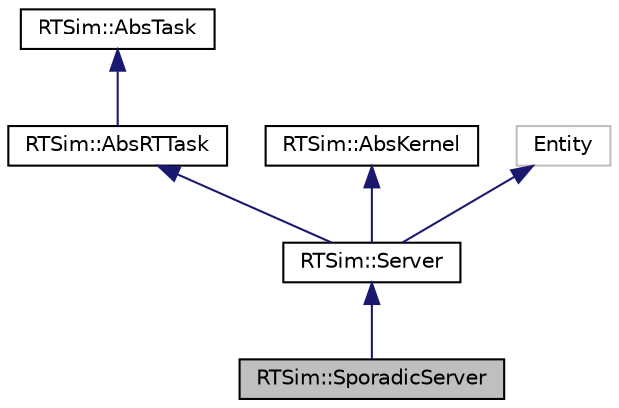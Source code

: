 digraph "RTSim::SporadicServer"
{
  edge [fontname="Helvetica",fontsize="10",labelfontname="Helvetica",labelfontsize="10"];
  node [fontname="Helvetica",fontsize="10",shape=record];
  Node1 [label="RTSim::SporadicServer",height=0.2,width=0.4,color="black", fillcolor="grey75", style="filled", fontcolor="black"];
  Node2 -> Node1 [dir="back",color="midnightblue",fontsize="10",style="solid"];
  Node2 [label="RTSim::Server",height=0.2,width=0.4,color="black", fillcolor="white", style="filled",URL="$d4/de1/classRTSim_1_1Server.html"];
  Node3 -> Node2 [dir="back",color="midnightblue",fontsize="10",style="solid"];
  Node3 [label="RTSim::AbsRTTask",height=0.2,width=0.4,color="black", fillcolor="white", style="filled",URL="$d3/d04/classRTSim_1_1AbsRTTask.html"];
  Node4 -> Node3 [dir="back",color="midnightblue",fontsize="10",style="solid"];
  Node4 [label="RTSim::AbsTask",height=0.2,width=0.4,color="black", fillcolor="white", style="filled",URL="$de/d5f/classRTSim_1_1AbsTask.html"];
  Node5 -> Node2 [dir="back",color="midnightblue",fontsize="10",style="solid"];
  Node5 [label="RTSim::AbsKernel",height=0.2,width=0.4,color="black", fillcolor="white", style="filled",URL="$de/d7f/classRTSim_1_1AbsKernel.html"];
  Node6 -> Node2 [dir="back",color="midnightblue",fontsize="10",style="solid"];
  Node6 [label="Entity",height=0.2,width=0.4,color="grey75", fillcolor="white", style="filled"];
}
